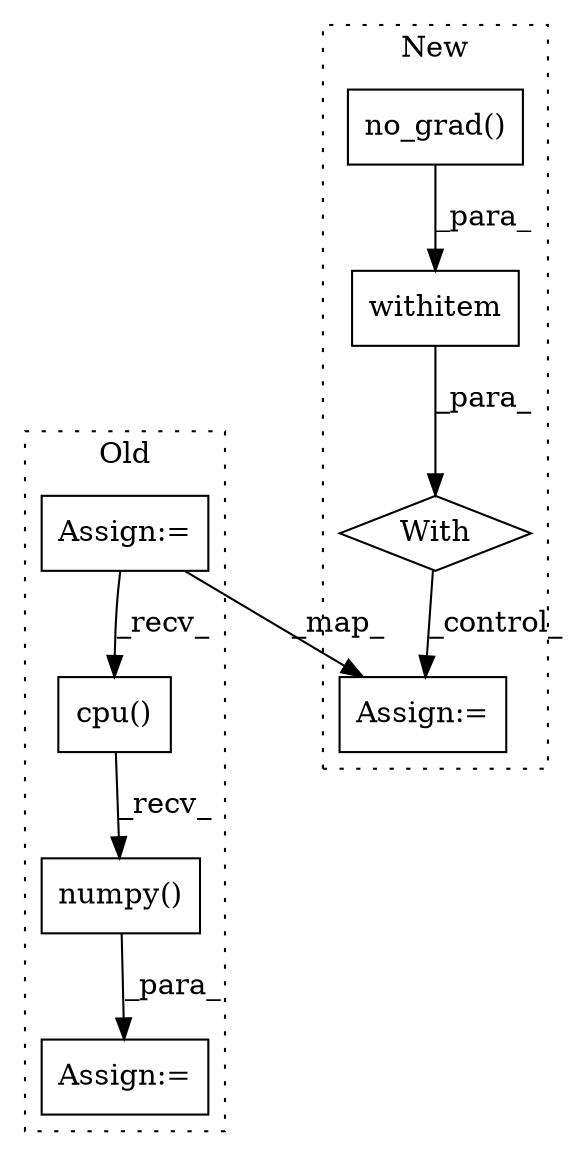 digraph G {
subgraph cluster0 {
1 [label="numpy()" a="75" s="4658" l="30" shape="box"];
5 [label="cpu()" a="75" s="4658" l="22" shape="box"];
6 [label="Assign:=" a="68" s="4388" l="3" shape="box"];
8 [label="Assign:=" a="68" s="4655" l="3" shape="box"];
label = "Old";
style="dotted";
}
subgraph cluster1 {
2 [label="no_grad()" a="75" s="3873" l="15" shape="box"];
3 [label="With" a="39" s="3868,3878" l="5,24" shape="diamond"];
4 [label="withitem" a="49" s="3873" l="5" shape="box"];
7 [label="Assign:=" a="68" s="4446" l="3" shape="box"];
label = "New";
style="dotted";
}
1 -> 8 [label="_para_"];
2 -> 4 [label="_para_"];
3 -> 7 [label="_control_"];
4 -> 3 [label="_para_"];
5 -> 1 [label="_recv_"];
6 -> 7 [label="_map_"];
6 -> 5 [label="_recv_"];
}
